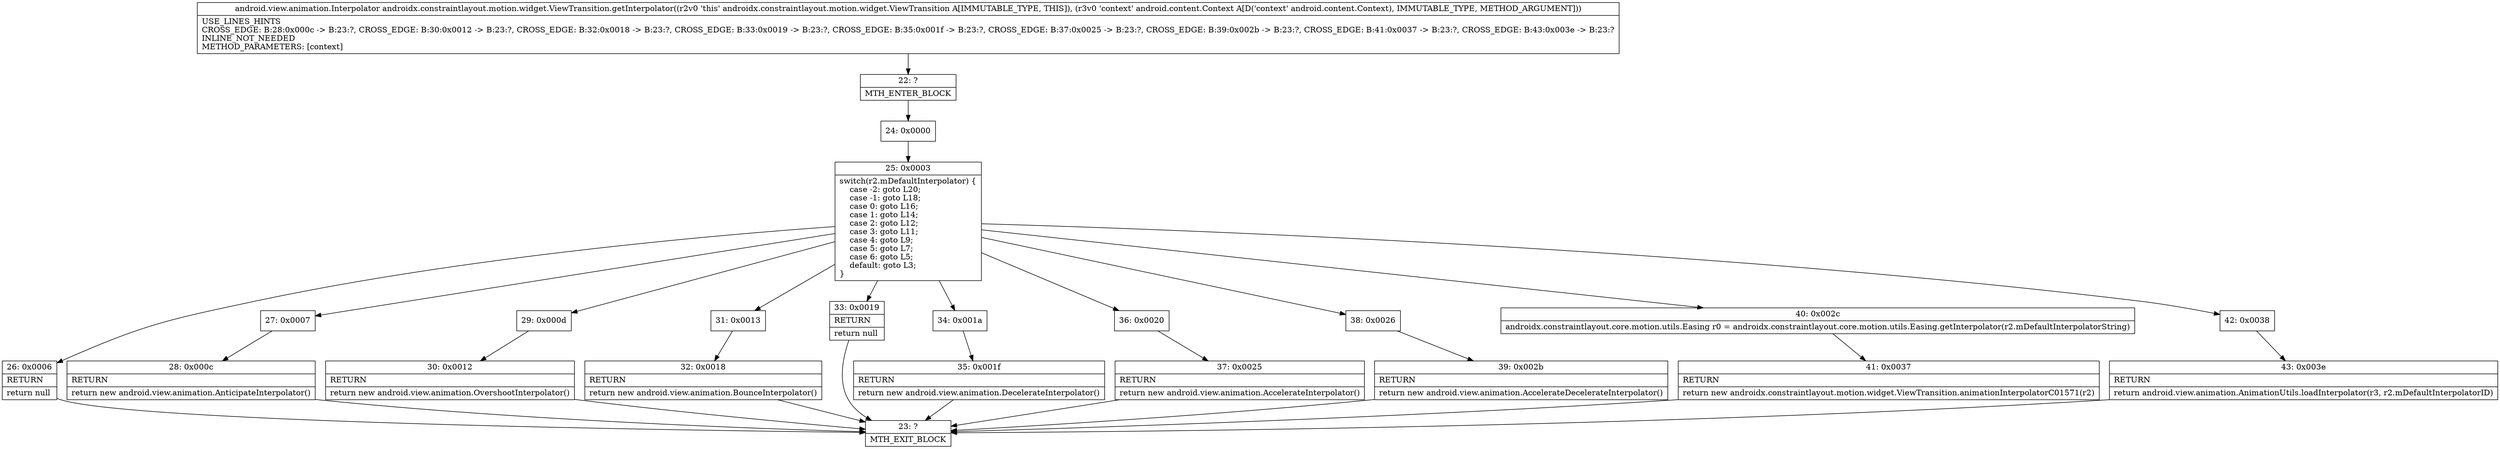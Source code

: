 digraph "CFG forandroidx.constraintlayout.motion.widget.ViewTransition.getInterpolator(Landroid\/content\/Context;)Landroid\/view\/animation\/Interpolator;" {
Node_22 [shape=record,label="{22\:\ ?|MTH_ENTER_BLOCK\l}"];
Node_24 [shape=record,label="{24\:\ 0x0000}"];
Node_25 [shape=record,label="{25\:\ 0x0003|switch(r2.mDefaultInterpolator) \{\l    case \-2: goto L20;\l    case \-1: goto L18;\l    case 0: goto L16;\l    case 1: goto L14;\l    case 2: goto L12;\l    case 3: goto L11;\l    case 4: goto L9;\l    case 5: goto L7;\l    case 6: goto L5;\l    default: goto L3;\l\}\l}"];
Node_26 [shape=record,label="{26\:\ 0x0006|RETURN\l|return null\l}"];
Node_23 [shape=record,label="{23\:\ ?|MTH_EXIT_BLOCK\l}"];
Node_27 [shape=record,label="{27\:\ 0x0007}"];
Node_28 [shape=record,label="{28\:\ 0x000c|RETURN\l|return new android.view.animation.AnticipateInterpolator()\l}"];
Node_29 [shape=record,label="{29\:\ 0x000d}"];
Node_30 [shape=record,label="{30\:\ 0x0012|RETURN\l|return new android.view.animation.OvershootInterpolator()\l}"];
Node_31 [shape=record,label="{31\:\ 0x0013}"];
Node_32 [shape=record,label="{32\:\ 0x0018|RETURN\l|return new android.view.animation.BounceInterpolator()\l}"];
Node_33 [shape=record,label="{33\:\ 0x0019|RETURN\l|return null\l}"];
Node_34 [shape=record,label="{34\:\ 0x001a}"];
Node_35 [shape=record,label="{35\:\ 0x001f|RETURN\l|return new android.view.animation.DecelerateInterpolator()\l}"];
Node_36 [shape=record,label="{36\:\ 0x0020}"];
Node_37 [shape=record,label="{37\:\ 0x0025|RETURN\l|return new android.view.animation.AccelerateInterpolator()\l}"];
Node_38 [shape=record,label="{38\:\ 0x0026}"];
Node_39 [shape=record,label="{39\:\ 0x002b|RETURN\l|return new android.view.animation.AccelerateDecelerateInterpolator()\l}"];
Node_40 [shape=record,label="{40\:\ 0x002c|androidx.constraintlayout.core.motion.utils.Easing r0 = androidx.constraintlayout.core.motion.utils.Easing.getInterpolator(r2.mDefaultInterpolatorString)\l}"];
Node_41 [shape=record,label="{41\:\ 0x0037|RETURN\l|return new androidx.constraintlayout.motion.widget.ViewTransition.animationInterpolatorC01571(r2)\l}"];
Node_42 [shape=record,label="{42\:\ 0x0038}"];
Node_43 [shape=record,label="{43\:\ 0x003e|RETURN\l|return android.view.animation.AnimationUtils.loadInterpolator(r3, r2.mDefaultInterpolatorID)\l}"];
MethodNode[shape=record,label="{android.view.animation.Interpolator androidx.constraintlayout.motion.widget.ViewTransition.getInterpolator((r2v0 'this' androidx.constraintlayout.motion.widget.ViewTransition A[IMMUTABLE_TYPE, THIS]), (r3v0 'context' android.content.Context A[D('context' android.content.Context), IMMUTABLE_TYPE, METHOD_ARGUMENT]))  | USE_LINES_HINTS\lCROSS_EDGE: B:28:0x000c \-\> B:23:?, CROSS_EDGE: B:30:0x0012 \-\> B:23:?, CROSS_EDGE: B:32:0x0018 \-\> B:23:?, CROSS_EDGE: B:33:0x0019 \-\> B:23:?, CROSS_EDGE: B:35:0x001f \-\> B:23:?, CROSS_EDGE: B:37:0x0025 \-\> B:23:?, CROSS_EDGE: B:39:0x002b \-\> B:23:?, CROSS_EDGE: B:41:0x0037 \-\> B:23:?, CROSS_EDGE: B:43:0x003e \-\> B:23:?\lINLINE_NOT_NEEDED\lMETHOD_PARAMETERS: [context]\l}"];
MethodNode -> Node_22;Node_22 -> Node_24;
Node_24 -> Node_25;
Node_25 -> Node_26;
Node_25 -> Node_27;
Node_25 -> Node_29;
Node_25 -> Node_31;
Node_25 -> Node_33;
Node_25 -> Node_34;
Node_25 -> Node_36;
Node_25 -> Node_38;
Node_25 -> Node_40;
Node_25 -> Node_42;
Node_26 -> Node_23;
Node_27 -> Node_28;
Node_28 -> Node_23;
Node_29 -> Node_30;
Node_30 -> Node_23;
Node_31 -> Node_32;
Node_32 -> Node_23;
Node_33 -> Node_23;
Node_34 -> Node_35;
Node_35 -> Node_23;
Node_36 -> Node_37;
Node_37 -> Node_23;
Node_38 -> Node_39;
Node_39 -> Node_23;
Node_40 -> Node_41;
Node_41 -> Node_23;
Node_42 -> Node_43;
Node_43 -> Node_23;
}

